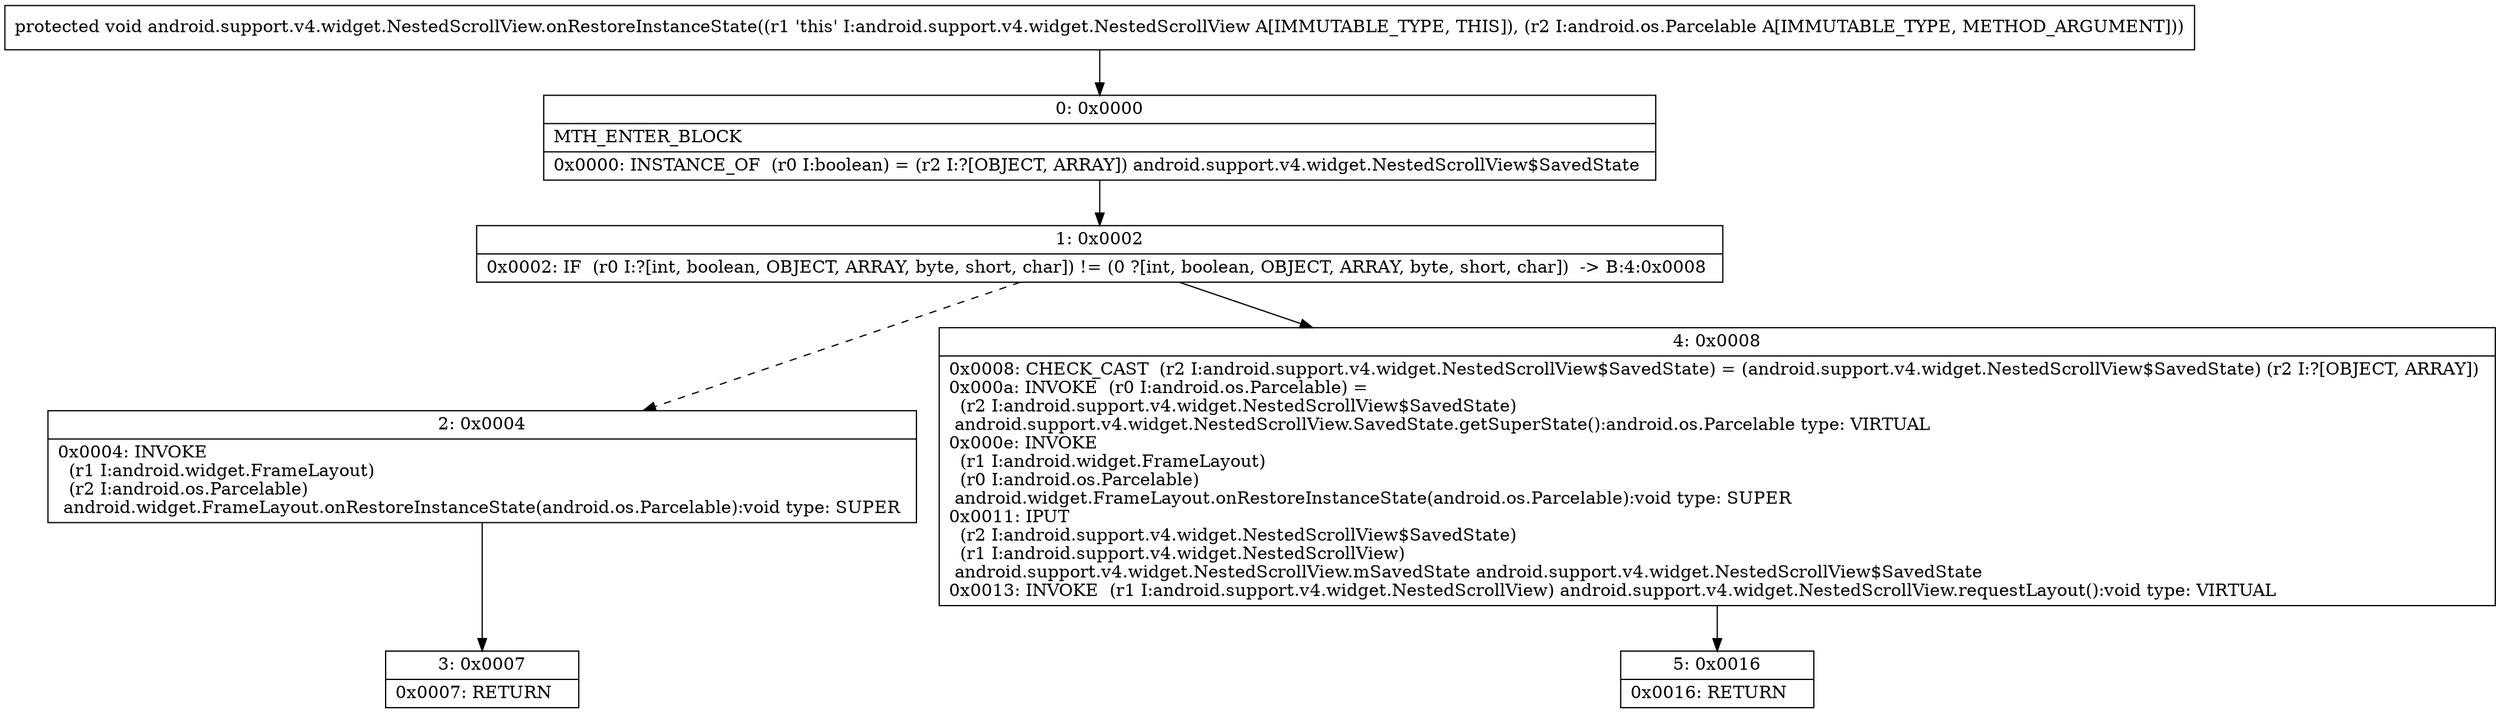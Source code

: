 digraph "CFG forandroid.support.v4.widget.NestedScrollView.onRestoreInstanceState(Landroid\/os\/Parcelable;)V" {
Node_0 [shape=record,label="{0\:\ 0x0000|MTH_ENTER_BLOCK\l|0x0000: INSTANCE_OF  (r0 I:boolean) = (r2 I:?[OBJECT, ARRAY]) android.support.v4.widget.NestedScrollView$SavedState \l}"];
Node_1 [shape=record,label="{1\:\ 0x0002|0x0002: IF  (r0 I:?[int, boolean, OBJECT, ARRAY, byte, short, char]) != (0 ?[int, boolean, OBJECT, ARRAY, byte, short, char])  \-\> B:4:0x0008 \l}"];
Node_2 [shape=record,label="{2\:\ 0x0004|0x0004: INVOKE  \l  (r1 I:android.widget.FrameLayout)\l  (r2 I:android.os.Parcelable)\l android.widget.FrameLayout.onRestoreInstanceState(android.os.Parcelable):void type: SUPER \l}"];
Node_3 [shape=record,label="{3\:\ 0x0007|0x0007: RETURN   \l}"];
Node_4 [shape=record,label="{4\:\ 0x0008|0x0008: CHECK_CAST  (r2 I:android.support.v4.widget.NestedScrollView$SavedState) = (android.support.v4.widget.NestedScrollView$SavedState) (r2 I:?[OBJECT, ARRAY]) \l0x000a: INVOKE  (r0 I:android.os.Parcelable) = \l  (r2 I:android.support.v4.widget.NestedScrollView$SavedState)\l android.support.v4.widget.NestedScrollView.SavedState.getSuperState():android.os.Parcelable type: VIRTUAL \l0x000e: INVOKE  \l  (r1 I:android.widget.FrameLayout)\l  (r0 I:android.os.Parcelable)\l android.widget.FrameLayout.onRestoreInstanceState(android.os.Parcelable):void type: SUPER \l0x0011: IPUT  \l  (r2 I:android.support.v4.widget.NestedScrollView$SavedState)\l  (r1 I:android.support.v4.widget.NestedScrollView)\l android.support.v4.widget.NestedScrollView.mSavedState android.support.v4.widget.NestedScrollView$SavedState \l0x0013: INVOKE  (r1 I:android.support.v4.widget.NestedScrollView) android.support.v4.widget.NestedScrollView.requestLayout():void type: VIRTUAL \l}"];
Node_5 [shape=record,label="{5\:\ 0x0016|0x0016: RETURN   \l}"];
MethodNode[shape=record,label="{protected void android.support.v4.widget.NestedScrollView.onRestoreInstanceState((r1 'this' I:android.support.v4.widget.NestedScrollView A[IMMUTABLE_TYPE, THIS]), (r2 I:android.os.Parcelable A[IMMUTABLE_TYPE, METHOD_ARGUMENT])) }"];
MethodNode -> Node_0;
Node_0 -> Node_1;
Node_1 -> Node_2[style=dashed];
Node_1 -> Node_4;
Node_2 -> Node_3;
Node_4 -> Node_5;
}

